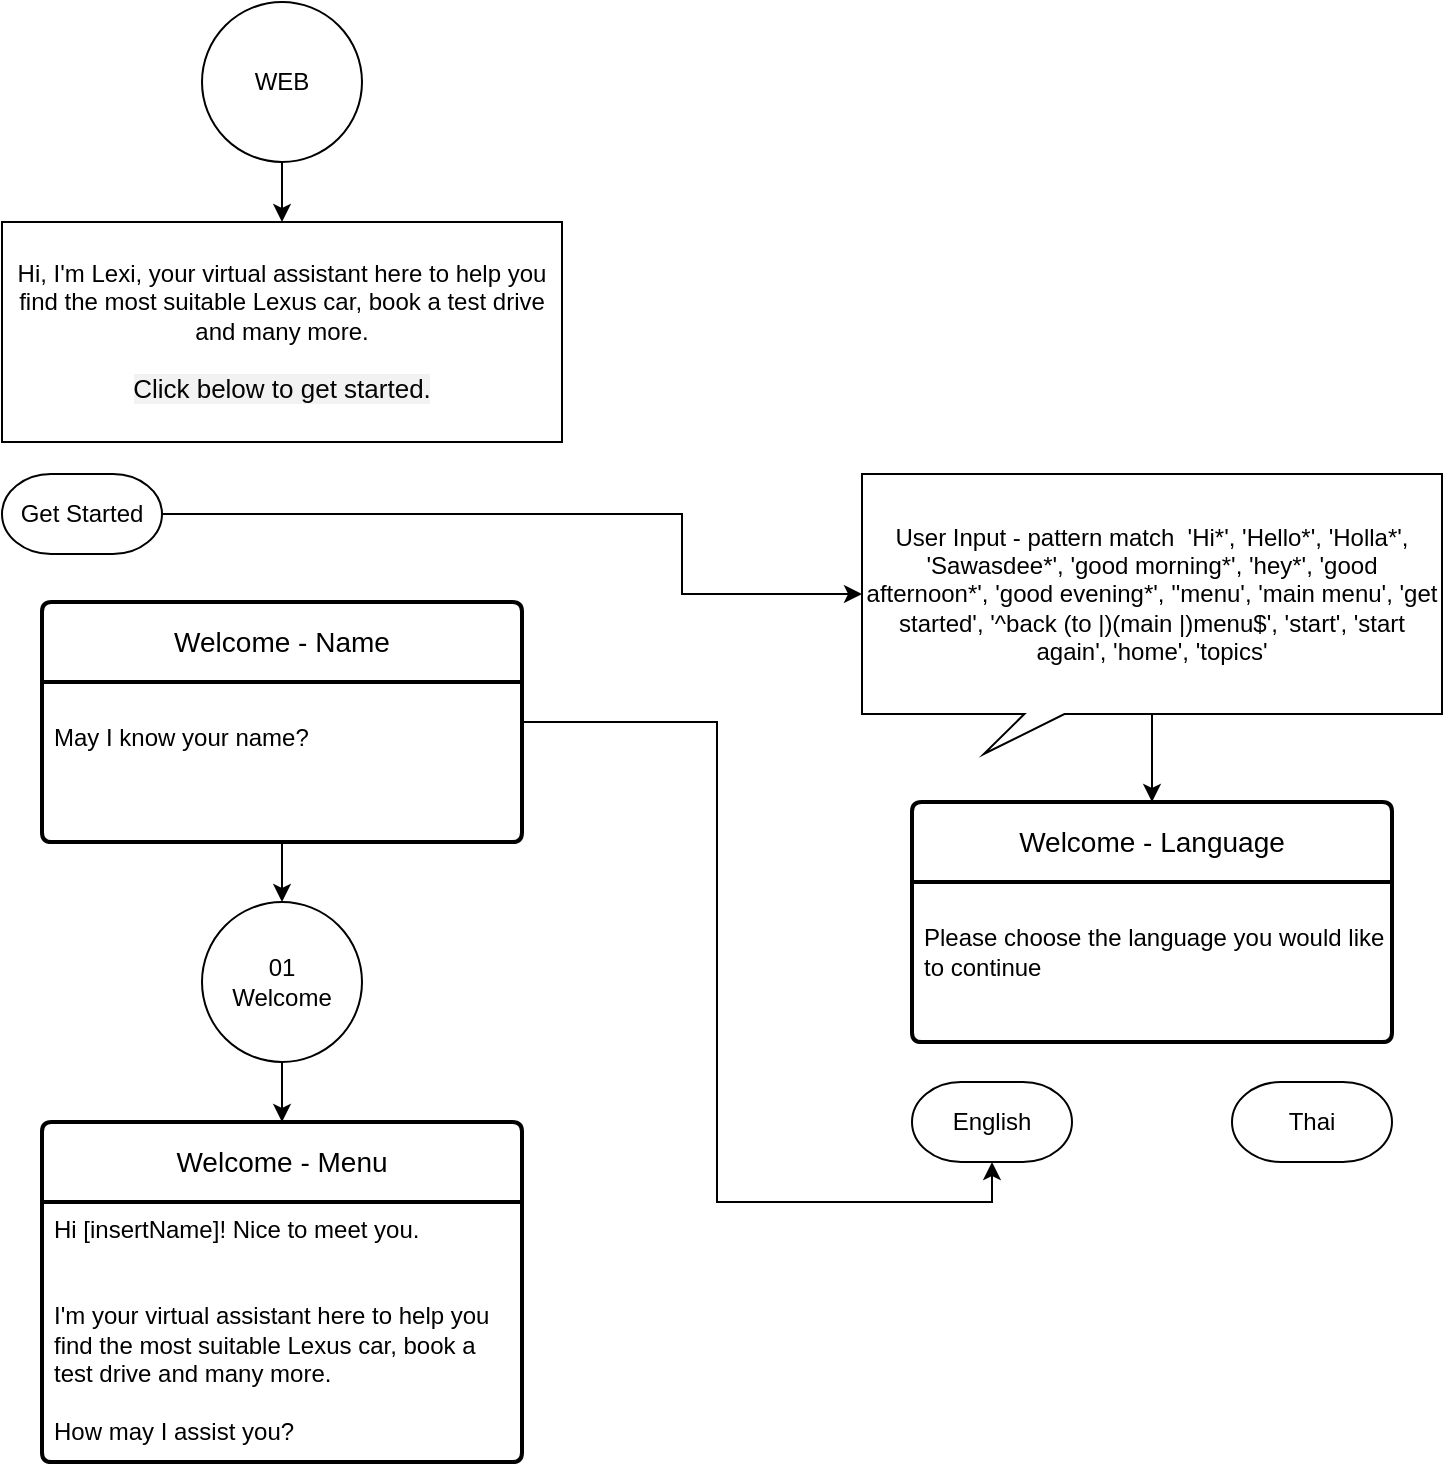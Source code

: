 <mxfile version="22.1.11" type="github">
  <diagram name="Halaman-1" id="1yd1yZY-Gfleu246yJgg">
    <mxGraphModel dx="1304" dy="752" grid="1" gridSize="10" guides="1" tooltips="1" connect="1" arrows="1" fold="1" page="1" pageScale="1" pageWidth="827" pageHeight="1169" math="0" shadow="0">
      <root>
        <mxCell id="0" />
        <mxCell id="1" parent="0" />
        <mxCell id="rLAzSCplcN9dGjQuWorZ-3" style="edgeStyle=orthogonalEdgeStyle;rounded=0;orthogonalLoop=1;jettySize=auto;html=1;exitX=0.5;exitY=1;exitDx=0;exitDy=0;entryX=0.5;entryY=0;entryDx=0;entryDy=0;" edge="1" parent="1" source="rLAzSCplcN9dGjQuWorZ-1" target="rLAzSCplcN9dGjQuWorZ-2">
          <mxGeometry relative="1" as="geometry" />
        </mxCell>
        <mxCell id="rLAzSCplcN9dGjQuWorZ-1" value="WEB" style="ellipse;whiteSpace=wrap;html=1;aspect=fixed;" vertex="1" parent="1">
          <mxGeometry x="380" y="20" width="80" height="80" as="geometry" />
        </mxCell>
        <mxCell id="rLAzSCplcN9dGjQuWorZ-2" value="Hi, I&#39;m Lexi, your virtual assistant here to help you find the most suitable Lexus car, book a test drive and many more.&lt;br style=&quot;box-sizing: border-box; font-family: Nobel, Arial, sans-serif; opacity: 1; max-width: none; direction: inherit; text-align: left; outline: none; text-size-adjust: none; -webkit-font-smoothing: antialiased; color: rgb(4, 4, 4); line-height: inherit; font-size: 13px; overflow: inherit; z-index: inherit; background-image: inherit; background-position: inherit; background-size: inherit; background-repeat: inherit; background-attachment: inherit; background-origin: inherit; background-clip: inherit; background-color: rgb(242, 242, 242);&quot;&gt;&lt;br style=&quot;box-sizing: border-box; font-family: Nobel, Arial, sans-serif; opacity: 1; max-width: none; direction: inherit; text-align: left; outline: none; text-size-adjust: none; -webkit-font-smoothing: antialiased; color: rgb(4, 4, 4); line-height: inherit; font-size: 13px; overflow: inherit; z-index: inherit; background-image: inherit; background-position: inherit; background-size: inherit; background-repeat: inherit; background-attachment: inherit; background-origin: inherit; background-clip: inherit; background-color: rgb(242, 242, 242);&quot;&gt;&lt;span style=&quot;color: rgb(4, 4, 4); font-family: Nobel, Arial, sans-serif; font-size: 13px; text-align: left; background-color: rgb(242, 242, 242);&quot;&gt;Click below to get started.&lt;/span&gt;" style="rounded=0;whiteSpace=wrap;html=1;" vertex="1" parent="1">
          <mxGeometry x="280" y="130" width="280" height="110" as="geometry" />
        </mxCell>
        <mxCell id="rLAzSCplcN9dGjQuWorZ-4" value="Get Started" style="strokeWidth=1;html=1;shape=mxgraph.flowchart.terminator;whiteSpace=wrap;" vertex="1" parent="1">
          <mxGeometry x="280" y="256" width="80" height="40" as="geometry" />
        </mxCell>
        <mxCell id="rLAzSCplcN9dGjQuWorZ-5" value="Welcome - Language" style="swimlane;childLayout=stackLayout;horizontal=1;startSize=40;horizontalStack=0;rounded=1;fontSize=14;fontStyle=0;strokeWidth=2;resizeParent=0;resizeLast=1;shadow=0;dashed=0;align=center;arcSize=4;whiteSpace=wrap;html=1;" vertex="1" parent="1">
          <mxGeometry x="735" y="420" width="240" height="120" as="geometry" />
        </mxCell>
        <mxCell id="rLAzSCplcN9dGjQuWorZ-6" value="&lt;br&gt;Please choose the language you would like&lt;br&gt;to continue" style="align=left;strokeColor=none;fillColor=none;spacingLeft=4;fontSize=12;verticalAlign=top;resizable=0;rotatable=0;part=1;html=1;" vertex="1" parent="rLAzSCplcN9dGjQuWorZ-5">
          <mxGeometry y="40" width="240" height="80" as="geometry" />
        </mxCell>
        <mxCell id="rLAzSCplcN9dGjQuWorZ-10" value="English" style="strokeWidth=1;html=1;shape=mxgraph.flowchart.terminator;whiteSpace=wrap;" vertex="1" parent="1">
          <mxGeometry x="735" y="560" width="80" height="40" as="geometry" />
        </mxCell>
        <mxCell id="rLAzSCplcN9dGjQuWorZ-11" value="Thai" style="strokeWidth=1;html=1;shape=mxgraph.flowchart.terminator;whiteSpace=wrap;" vertex="1" parent="1">
          <mxGeometry x="895" y="560" width="80" height="40" as="geometry" />
        </mxCell>
        <mxCell id="rLAzSCplcN9dGjQuWorZ-26" style="edgeStyle=orthogonalEdgeStyle;rounded=0;orthogonalLoop=1;jettySize=auto;html=1;" edge="1" parent="1" source="rLAzSCplcN9dGjQuWorZ-12" target="rLAzSCplcN9dGjQuWorZ-15">
          <mxGeometry relative="1" as="geometry" />
        </mxCell>
        <mxCell id="rLAzSCplcN9dGjQuWorZ-12" value="01&lt;br&gt;Welcome" style="ellipse;whiteSpace=wrap;html=1;aspect=fixed;" vertex="1" parent="1">
          <mxGeometry x="380" y="470" width="80" height="80" as="geometry" />
        </mxCell>
        <mxCell id="rLAzSCplcN9dGjQuWorZ-25" style="edgeStyle=orthogonalEdgeStyle;rounded=0;orthogonalLoop=1;jettySize=auto;html=1;entryX=0.5;entryY=0;entryDx=0;entryDy=0;" edge="1" parent="1" source="rLAzSCplcN9dGjQuWorZ-14" target="rLAzSCplcN9dGjQuWorZ-5">
          <mxGeometry relative="1" as="geometry" />
        </mxCell>
        <mxCell id="rLAzSCplcN9dGjQuWorZ-14" value="User Input - pattern match  &#39;Hi*&#39;, &#39;Hello*&#39;, &#39;Holla*&#39;, &#39;Sawasdee*&#39;, &#39;good morning*&#39;, &#39;hey*&#39;, &#39;good afternoon*&#39;, &#39;good evening*&#39;, &#39;&#39;menu&#39;, &#39;main menu&#39;, &#39;get started&#39;, &#39;^back (to |)(main |)menu$&#39;, &#39;start&#39;, &#39;start again&#39;, &#39;home&#39;, &#39;topics&#39;" style="shape=callout;whiteSpace=wrap;html=1;perimeter=calloutPerimeter;position2=0.21;size=20;position=0.28;" vertex="1" parent="1">
          <mxGeometry x="710" y="256" width="290" height="140" as="geometry" />
        </mxCell>
        <mxCell id="rLAzSCplcN9dGjQuWorZ-15" value="Welcome - Menu" style="swimlane;childLayout=stackLayout;horizontal=1;startSize=40;horizontalStack=0;rounded=1;fontSize=14;fontStyle=0;strokeWidth=2;resizeParent=0;resizeLast=1;shadow=0;dashed=0;align=center;arcSize=4;whiteSpace=wrap;html=1;" vertex="1" parent="1">
          <mxGeometry x="300" y="580" width="240" height="170" as="geometry" />
        </mxCell>
        <mxCell id="rLAzSCplcN9dGjQuWorZ-16" value="Hi [insertName]! Nice to meet you.&lt;br&gt;&lt;br&gt;&lt;br&gt;I&#39;m your virtual assistant here to help you&lt;br&gt;find the most suitable Lexus car, book a&lt;br&gt;test drive and many more.&lt;br&gt;&lt;br&gt;How may I assist you?" style="align=left;strokeColor=none;fillColor=none;spacingLeft=4;fontSize=12;verticalAlign=top;resizable=0;rotatable=0;part=1;html=1;" vertex="1" parent="rLAzSCplcN9dGjQuWorZ-15">
          <mxGeometry y="40" width="240" height="130" as="geometry" />
        </mxCell>
        <mxCell id="rLAzSCplcN9dGjQuWorZ-18" value="Welcome - Name" style="swimlane;childLayout=stackLayout;horizontal=1;startSize=40;horizontalStack=0;rounded=1;fontSize=14;fontStyle=0;strokeWidth=2;resizeParent=0;resizeLast=1;shadow=0;dashed=0;align=center;arcSize=4;whiteSpace=wrap;html=1;" vertex="1" parent="1">
          <mxGeometry x="300" y="320" width="240" height="120" as="geometry" />
        </mxCell>
        <mxCell id="rLAzSCplcN9dGjQuWorZ-19" value="&lt;br&gt;May I know your name?" style="align=left;strokeColor=none;fillColor=none;spacingLeft=4;fontSize=12;verticalAlign=top;resizable=0;rotatable=0;part=1;html=1;" vertex="1" parent="rLAzSCplcN9dGjQuWorZ-18">
          <mxGeometry y="40" width="240" height="80" as="geometry" />
        </mxCell>
        <mxCell id="rLAzSCplcN9dGjQuWorZ-20" style="edgeStyle=orthogonalEdgeStyle;rounded=0;orthogonalLoop=1;jettySize=auto;html=1;entryX=0.5;entryY=1;entryDx=0;entryDy=0;entryPerimeter=0;" edge="1" parent="1" source="rLAzSCplcN9dGjQuWorZ-18" target="rLAzSCplcN9dGjQuWorZ-10">
          <mxGeometry relative="1" as="geometry" />
        </mxCell>
        <mxCell id="rLAzSCplcN9dGjQuWorZ-22" style="edgeStyle=orthogonalEdgeStyle;rounded=0;orthogonalLoop=1;jettySize=auto;html=1;entryX=0.5;entryY=0;entryDx=0;entryDy=0;" edge="1" parent="1" source="rLAzSCplcN9dGjQuWorZ-19" target="rLAzSCplcN9dGjQuWorZ-12">
          <mxGeometry relative="1" as="geometry" />
        </mxCell>
        <mxCell id="rLAzSCplcN9dGjQuWorZ-24" style="edgeStyle=orthogonalEdgeStyle;rounded=0;orthogonalLoop=1;jettySize=auto;html=1;entryX=0;entryY=0;entryDx=0;entryDy=60;entryPerimeter=0;" edge="1" parent="1" source="rLAzSCplcN9dGjQuWorZ-4" target="rLAzSCplcN9dGjQuWorZ-14">
          <mxGeometry relative="1" as="geometry">
            <Array as="points">
              <mxPoint x="620" y="276" />
              <mxPoint x="620" y="316" />
            </Array>
          </mxGeometry>
        </mxCell>
      </root>
    </mxGraphModel>
  </diagram>
</mxfile>
